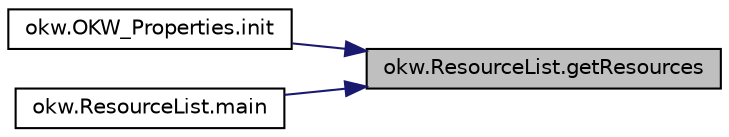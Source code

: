 digraph "okw.ResourceList.getResources"
{
 // INTERACTIVE_SVG=YES
 // LATEX_PDF_SIZE
  edge [fontname="Helvetica",fontsize="10",labelfontname="Helvetica",labelfontsize="10"];
  node [fontname="Helvetica",fontsize="10",shape=record];
  rankdir="RL";
  Node1 [label="okw.ResourceList.getResources",height=0.2,width=0.4,color="black", fillcolor="grey75", style="filled", fontcolor="black",tooltip="for all elements of java.class.path get a Collection of resources Pattern pattern = Pattern...."];
  Node1 -> Node2 [dir="back",color="midnightblue",fontsize="10",style="solid",fontname="Helvetica"];
  Node2 [label="okw.OKW_Properties.init",height=0.2,width=0.4,color="black", fillcolor="white", style="filled",URL="$classokw_1_1_o_k_w___properties.html#a8a4294aa27bf9f4f49e9f1991022d5c8",tooltip="Initialisiert diese Klasse:"];
  Node1 -> Node3 [dir="back",color="midnightblue",fontsize="10",style="solid",fontname="Helvetica"];
  Node3 [label="okw.ResourceList.main",height=0.2,width=0.4,color="black", fillcolor="white", style="filled",URL="$classokw_1_1_resource_list.html#a0ec6f5b48772aca1da975ba94b9c15f6",tooltip="list the resources that match args[0]"];
}
